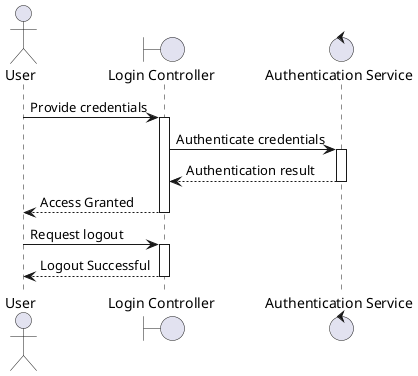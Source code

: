 @startuml

actor User
boundary "Login Controller" as LoginController
control "Authentication Service" as AuthService

User -> LoginController: Provide credentials
activate LoginController
LoginController -> AuthService: Authenticate credentials
activate AuthService
AuthService --> LoginController: Authentication result
deactivate AuthService
LoginController --> User: Access Granted
deactivate LoginController

User -> LoginController: Request logout
activate LoginController
LoginController --> User: Logout Successful
deactivate LoginController

@enduml
